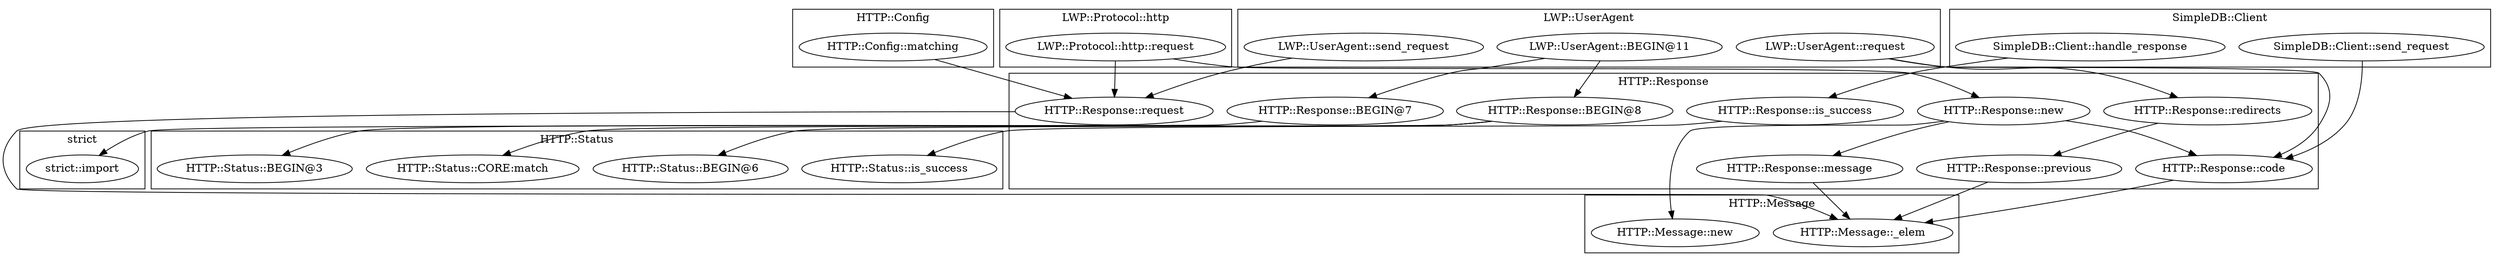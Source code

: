 digraph {
graph [overlap=false]
subgraph cluster_LWP_UserAgent {
	label="LWP::UserAgent";
	"LWP::UserAgent::BEGIN@11";
	"LWP::UserAgent::send_request";
	"LWP::UserAgent::request";
}
subgraph cluster_HTTP_Response {
	label="HTTP::Response";
	"HTTP::Response::BEGIN@7";
	"HTTP::Response::new";
	"HTTP::Response::request";
	"HTTP::Response::BEGIN@8";
	"HTTP::Response::code";
	"HTTP::Response::previous";
	"HTTP::Response::is_success";
	"HTTP::Response::redirects";
	"HTTP::Response::message";
}
subgraph cluster_SimpleDB_Client {
	label="SimpleDB::Client";
	"SimpleDB::Client::send_request";
	"SimpleDB::Client::handle_response";
}
subgraph cluster_HTTP_Status {
	label="HTTP::Status";
	"HTTP::Status::is_success";
	"HTTP::Status::CORE:match";
	"HTTP::Status::BEGIN@3";
	"HTTP::Status::BEGIN@6";
}
subgraph cluster_HTTP_Message {
	label="HTTP::Message";
	"HTTP::Message::new";
	"HTTP::Message::_elem";
}
subgraph cluster_strict {
	label="strict";
	"strict::import";
}
subgraph cluster_HTTP_Config {
	label="HTTP::Config";
	"HTTP::Config::matching";
}
subgraph cluster_LWP_Protocol_http {
	label="LWP::Protocol::http";
	"LWP::Protocol::http::request";
}
"HTTP::Response::BEGIN@8" -> "HTTP::Status::BEGIN@3";
"LWP::UserAgent::BEGIN@11" -> "HTTP::Response::BEGIN@7";
"HTTP::Response::request" -> "HTTP::Message::_elem";
"HTTP::Response::code" -> "HTTP::Message::_elem";
"HTTP::Response::previous" -> "HTTP::Message::_elem";
"HTTP::Response::message" -> "HTTP::Message::_elem";
"HTTP::Response::redirects" -> "HTTP::Response::previous";
"LWP::UserAgent::request" -> "HTTP::Response::redirects";
"HTTP::Response::new" -> "HTTP::Response::message";
"HTTP::Response::BEGIN@8" -> "HTTP::Status::CORE:match";
"LWP::UserAgent::send_request" -> "HTTP::Response::request";
"HTTP::Config::matching" -> "HTTP::Response::request";
"LWP::Protocol::http::request" -> "HTTP::Response::request";
"HTTP::Response::new" -> "HTTP::Message::new";
"SimpleDB::Client::handle_response" -> "HTTP::Response::is_success";
"LWP::UserAgent::BEGIN@11" -> "HTTP::Response::BEGIN@8";
"HTTP::Response::BEGIN@8" -> "HTTP::Status::BEGIN@6";
"HTTP::Response::new" -> "HTTP::Response::code";
"SimpleDB::Client::send_request" -> "HTTP::Response::code";
"LWP::UserAgent::request" -> "HTTP::Response::code";
"LWP::Protocol::http::request" -> "HTTP::Response::new";
"HTTP::Response::is_success" -> "HTTP::Status::is_success";
"HTTP::Response::BEGIN@7" -> "strict::import";
}
